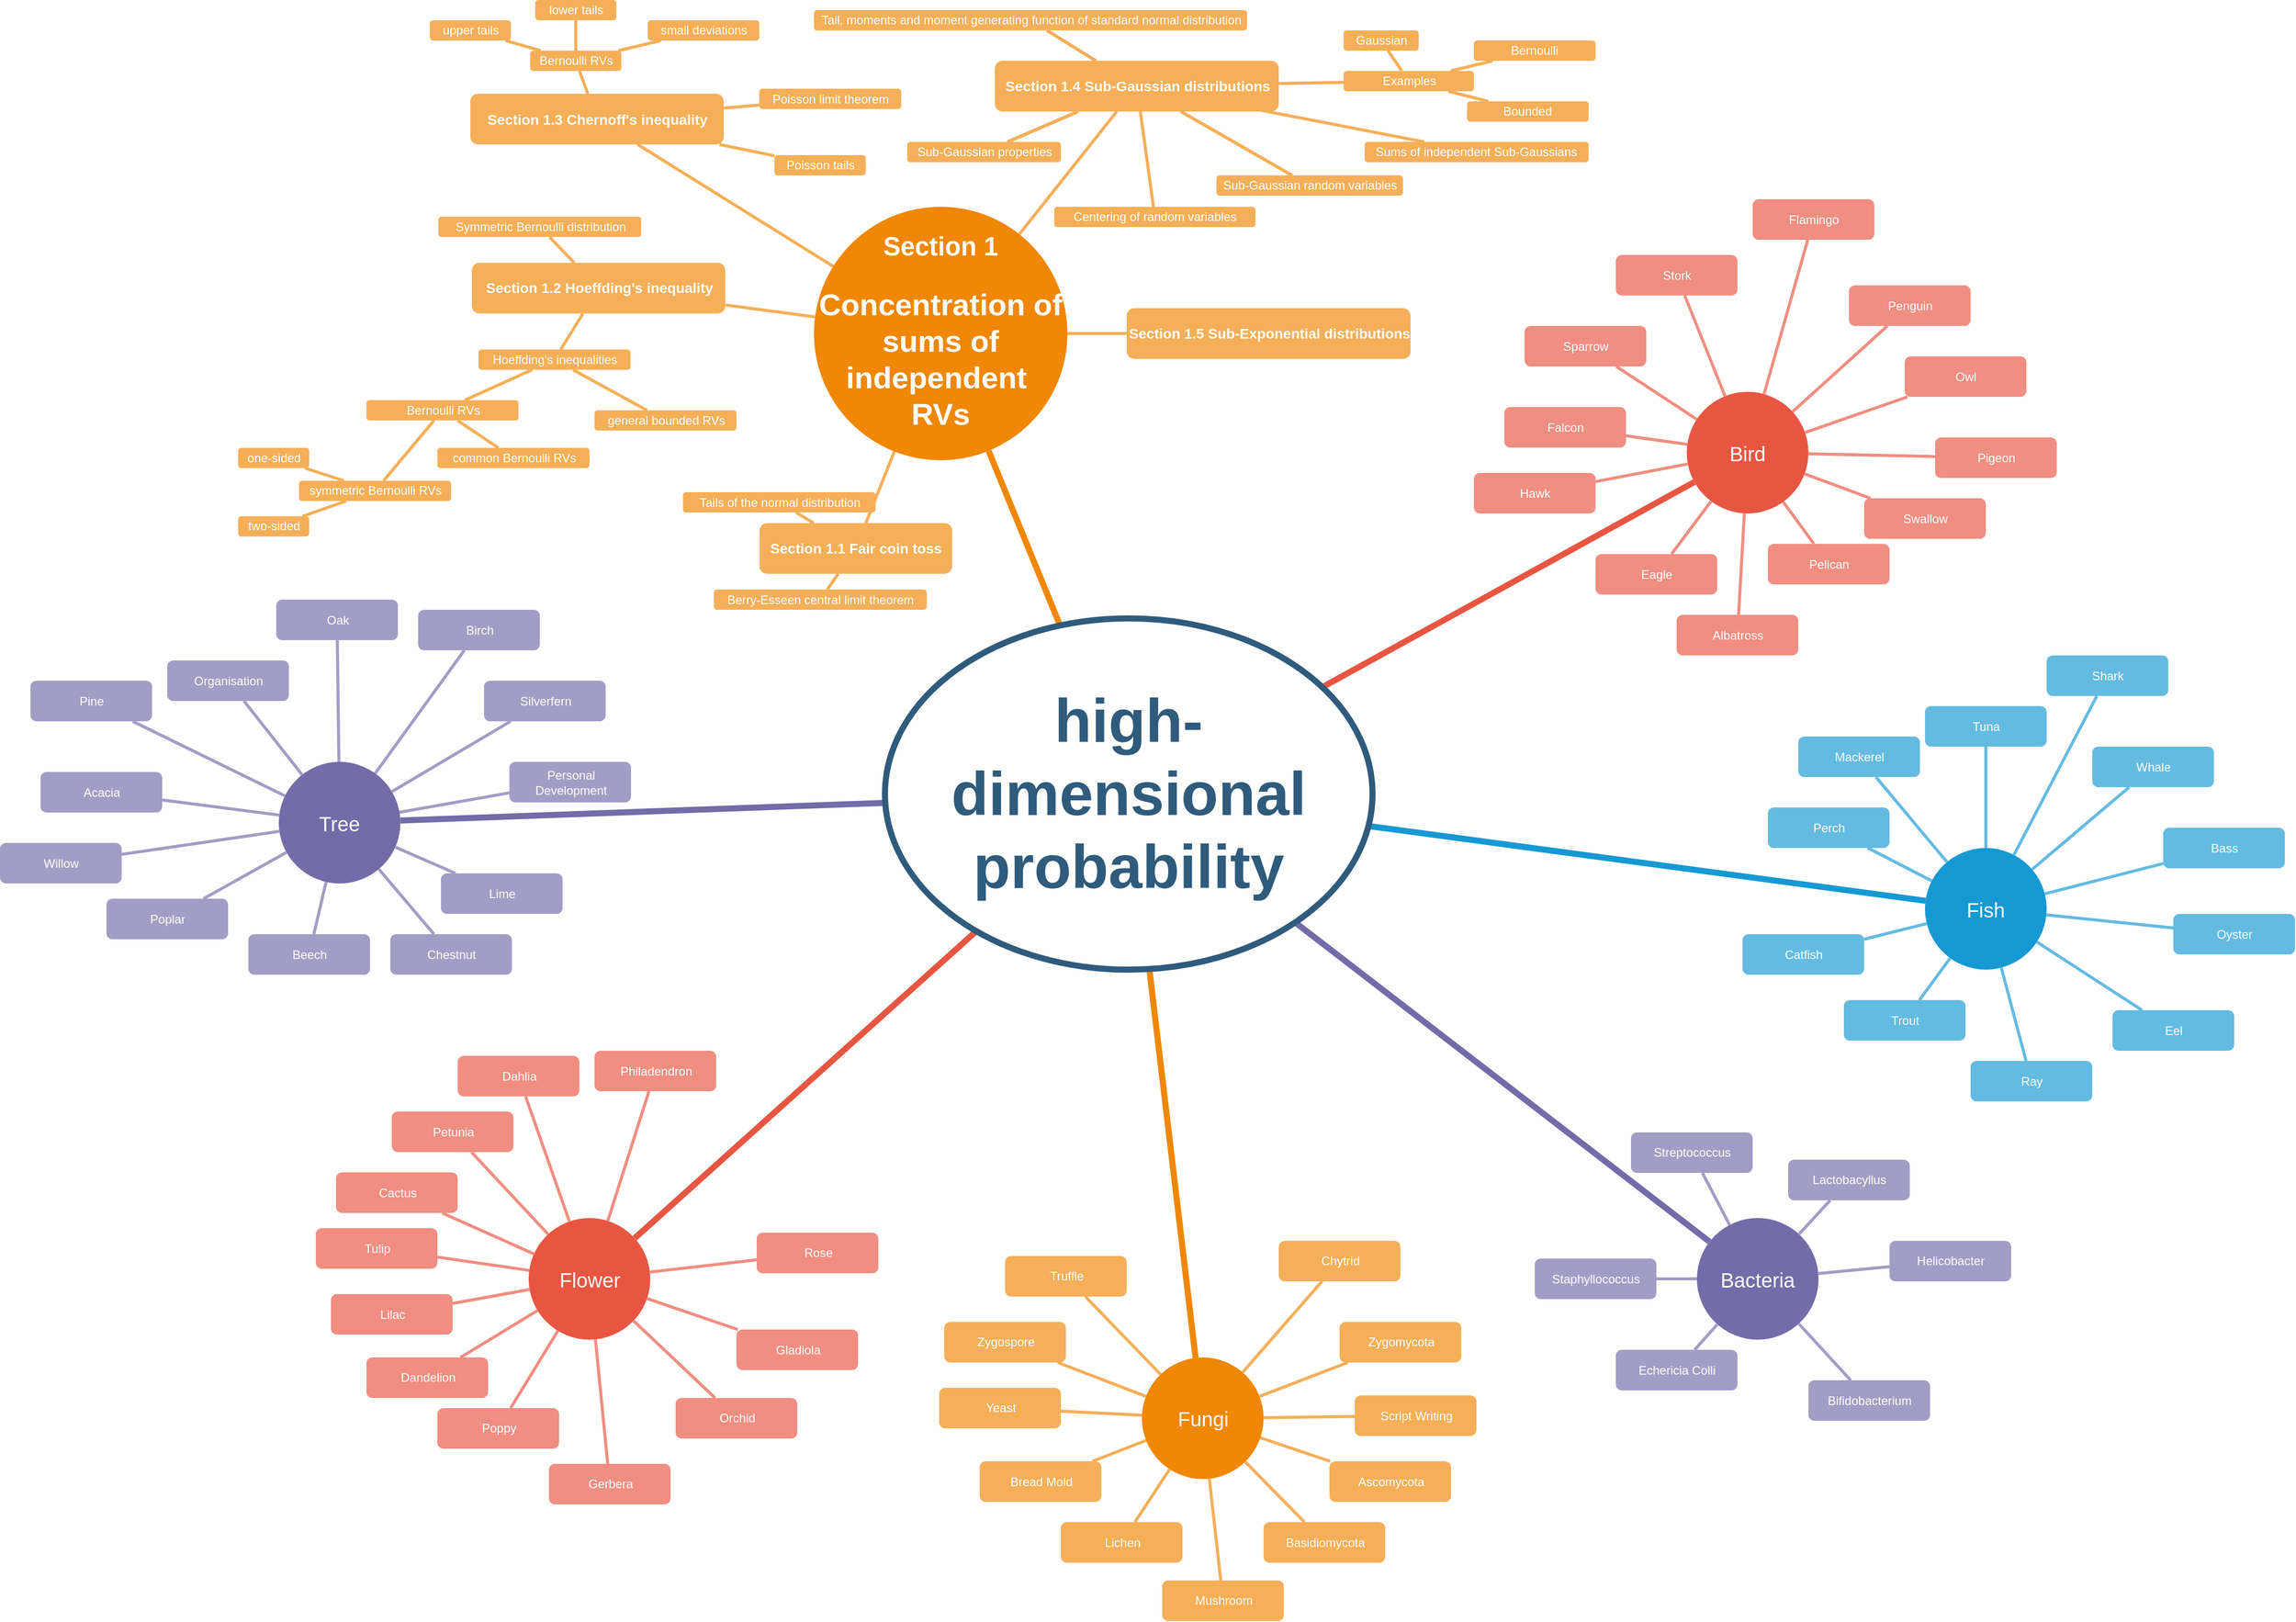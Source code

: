 <mxfile version="13.6.10" type="github">
  <diagram id="6a731a19-8d31-9384-78a2-239565b7b9f0" name="Page-1">
    <mxGraphModel dx="678" dy="908" grid="1" gridSize="10" guides="1" tooltips="1" connect="1" arrows="1" fold="1" page="1" pageScale="1" pageWidth="1169" pageHeight="827" background="#ffffff" math="0" shadow="0">
      <root>
        <mxCell id="0" />
        <mxCell id="1" parent="0" />
        <mxCell id="HAPoIs7WftZeYswxPthf-1556" value="" style="edgeStyle=none;orthogonalLoop=1;jettySize=auto;html=1;endArrow=none;strokeColor=#F5AF58;strokeWidth=3;fontColor=#FFFFFF;exitX=0.5;exitY=0.5;exitDx=0;exitDy=0;exitPerimeter=0;" edge="1" parent="1" source="1396" target="HAPoIs7WftZeYswxPthf-1555">
          <mxGeometry relative="1" as="geometry" />
        </mxCell>
        <mxCell id="1351" value="&lt;div style=&quot;font-size: 17px&quot;&gt;&lt;h2&gt;Section 1&lt;/h2&gt;&lt;/div&gt;&lt;div&gt;&lt;h2&gt;Concentration of sums of independent&amp;nbsp; RVs&lt;/h2&gt;&lt;/div&gt;" style="ellipse;whiteSpace=wrap;html=1;shadow=0;fontFamily=Helvetica;fontSize=20;fontColor=#FFFFFF;align=center;strokeWidth=3;fillColor=#F08705;strokeColor=none;gradientColor=none;" parent="1" vertex="1">
          <mxGeometry x="853" y="234" width="250" height="250" as="geometry" />
        </mxCell>
        <mxCell id="1352" value="Bird" style="ellipse;whiteSpace=wrap;html=1;shadow=0;fontFamily=Helvetica;fontSize=20;fontColor=#FFFFFF;align=center;strokeWidth=3;fillColor=#E85642;strokeColor=none;" parent="1" vertex="1">
          <mxGeometry x="1714" y="416.5" width="120" height="120" as="geometry" />
        </mxCell>
        <mxCell id="1353" value="Fish" style="ellipse;whiteSpace=wrap;html=1;shadow=0;fontFamily=Helvetica;fontSize=20;fontColor=#FFFFFF;align=center;strokeWidth=3;fillColor=#1699D3;strokeColor=none;" parent="1" vertex="1">
          <mxGeometry x="1949" y="866.5" width="120" height="120" as="geometry" />
        </mxCell>
        <mxCell id="1354" value="Bacteria" style="ellipse;whiteSpace=wrap;html=1;shadow=0;fontFamily=Helvetica;fontSize=20;fontColor=#FFFFFF;align=center;strokeWidth=3;fillColor=#736ca8;strokeColor=none;" parent="1" vertex="1">
          <mxGeometry x="1724" y="1231.5" width="120" height="120" as="geometry" />
        </mxCell>
        <mxCell id="1355" value="Fungi" style="ellipse;whiteSpace=wrap;html=1;shadow=0;fontFamily=Helvetica;fontSize=20;fontColor=#FFFFFF;align=center;strokeWidth=3;fillColor=#F08705;strokeColor=none;" parent="1" vertex="1">
          <mxGeometry x="1176.5" y="1369" width="120" height="120" as="geometry" />
        </mxCell>
        <mxCell id="1356" value="Flower" style="ellipse;whiteSpace=wrap;html=1;shadow=0;fontFamily=Helvetica;fontSize=20;fontColor=#FFFFFF;align=center;strokeWidth=3;fillColor=#E85642;strokeColor=none;" parent="1" vertex="1">
          <mxGeometry x="571.5" y="1231.5" width="120" height="120" as="geometry" />
        </mxCell>
        <mxCell id="1357" value="&lt;h3&gt;Section 1.1 Fair coin toss&lt;/h3&gt;" style="rounded=1;fillColor=#f5af58;strokeColor=none;strokeWidth=3;shadow=0;html=1;fontColor=#FFFFFF;" parent="1" vertex="1">
          <mxGeometry x="799.25" y="546" width="190" height="50" as="geometry" />
        </mxCell>
        <mxCell id="1360" style="endArrow=none;strokeWidth=6;strokeColor=#f08705;html=1;" parent="1" source="1515" target="1351" edge="1">
          <mxGeometry relative="1" as="geometry" />
        </mxCell>
        <mxCell id="1361" style="endArrow=none;strokeWidth=6;strokeColor=#E85642;html=1;" parent="1" source="1515" target="1352" edge="1">
          <mxGeometry relative="1" as="geometry" />
        </mxCell>
        <mxCell id="1362" style="endArrow=none;strokeWidth=6;strokeColor=#1699D3;html=1;" parent="1" source="1515" target="1353" edge="1">
          <mxGeometry relative="1" as="geometry" />
        </mxCell>
        <mxCell id="1363" style="endArrow=none;strokeWidth=6;strokeColor=#736CA8;html=1;" parent="1" source="1515" target="1516" edge="1">
          <mxGeometry relative="1" as="geometry" />
        </mxCell>
        <mxCell id="1364" style="endArrow=none;strokeWidth=6;strokeColor=#736ca8;html=1;" parent="1" source="1515" target="1354" edge="1">
          <mxGeometry relative="1" as="geometry" />
        </mxCell>
        <mxCell id="1365" value="" style="edgeStyle=none;endArrow=none;strokeWidth=6;strokeColor=#F08705;html=1;" parent="1" source="1515" target="1355" edge="1">
          <mxGeometry x="194" y="286.5" width="100" height="100" as="geometry">
            <mxPoint x="194" y="386.5" as="sourcePoint" />
            <mxPoint x="294" y="286.5" as="targetPoint" />
          </mxGeometry>
        </mxCell>
        <mxCell id="1366" value="" style="edgeStyle=none;endArrow=none;strokeWidth=6;strokeColor=#E85642;html=1;" parent="1" source="1515" target="1356" edge="1">
          <mxGeometry x="194" y="286.5" width="100" height="100" as="geometry">
            <mxPoint x="194" y="386.5" as="sourcePoint" />
            <mxPoint x="294" y="286.5" as="targetPoint" />
          </mxGeometry>
        </mxCell>
        <mxCell id="1388" value="&lt;p&gt;Tails of the normal distribution&lt;/p&gt;" style="rounded=1;fillColor=#f5af58;strokeColor=none;strokeWidth=3;shadow=0;html=1;fontColor=#FFFFFF;" parent="1" vertex="1">
          <mxGeometry x="723.75" y="515.5" width="190" height="20" as="geometry" />
        </mxCell>
        <mxCell id="1390" value="&lt;h3&gt;Section 1.2 Hoeffding&#39;s inequality&lt;/h3&gt;" style="rounded=1;fillColor=#f5af58;strokeColor=none;strokeWidth=3;shadow=0;html=1;fontColor=#FFFFFF;" parent="1" vertex="1">
          <mxGeometry x="515.5" y="289.25" width="250" height="50" as="geometry" />
        </mxCell>
        <mxCell id="dRpMAYWNb-EyF7LgT5x5-1581" value="" style="edgeStyle=none;orthogonalLoop=1;jettySize=auto;html=1;endArrow=none;strokeColor=#F5AF58;strokeWidth=3;fontColor=#FFFFFF;" parent="1" source="1395" target="dRpMAYWNb-EyF7LgT5x5-1580" edge="1">
          <mxGeometry relative="1" as="geometry" />
        </mxCell>
        <mxCell id="1391" value="Symmetric Bernoulli distribution" style="rounded=1;fillColor=#f5af58;strokeColor=none;strokeWidth=3;shadow=0;html=1;fontColor=#FFFFFF;" parent="1" vertex="1">
          <mxGeometry x="482.5" y="243.75" width="200" height="20" as="geometry" />
        </mxCell>
        <mxCell id="MSrnEf6_SX1GNY-UOXhY-1545" value="" style="edgeStyle=none;orthogonalLoop=1;jettySize=auto;html=1;endArrow=none;strokeColor=#F5AF58;strokeWidth=3;fontColor=#FFFFFF;" parent="1" source="dRpMAYWNb-EyF7LgT5x5-1580" target="MSrnEf6_SX1GNY-UOXhY-1542" edge="1">
          <mxGeometry relative="1" as="geometry" />
        </mxCell>
        <mxCell id="MSrnEf6_SX1GNY-UOXhY-1548" value="" style="edgeStyle=none;orthogonalLoop=1;jettySize=auto;html=1;endArrow=none;strokeColor=#F5AF58;strokeWidth=3;fontColor=#FFFFFF;" parent="1" source="dRpMAYWNb-EyF7LgT5x5-1580" target="MSrnEf6_SX1GNY-UOXhY-1547" edge="1">
          <mxGeometry relative="1" as="geometry" />
        </mxCell>
        <mxCell id="dRpMAYWNb-EyF7LgT5x5-1580" value="Bernoulli RVs" style="rounded=1;fillColor=#f5af58;strokeColor=none;strokeWidth=3;shadow=0;html=1;fontColor=#FFFFFF;" parent="1" vertex="1">
          <mxGeometry x="573" y="80" width="90" height="20" as="geometry" />
        </mxCell>
        <mxCell id="MSrnEf6_SX1GNY-UOXhY-1550" value="" style="edgeStyle=none;orthogonalLoop=1;jettySize=auto;html=1;endArrow=none;strokeColor=#F5AF58;strokeWidth=3;fontColor=#FFFFFF;" parent="1" source="1395" target="MSrnEf6_SX1GNY-UOXhY-1549" edge="1">
          <mxGeometry relative="1" as="geometry" />
        </mxCell>
        <mxCell id="MSrnEf6_SX1GNY-UOXhY-1547" value="small deviations" style="rounded=1;fillColor=#f5af58;strokeColor=none;strokeWidth=3;shadow=0;html=1;fontColor=#FFFFFF;" parent="1" vertex="1">
          <mxGeometry x="689" y="50" width="110" height="20" as="geometry" />
        </mxCell>
        <mxCell id="MSrnEf6_SX1GNY-UOXhY-1553" value="" style="edgeStyle=none;orthogonalLoop=1;jettySize=auto;html=1;endArrow=none;strokeColor=#F5AF58;strokeWidth=3;fontColor=#FFFFFF;" parent="1" source="1395" target="MSrnEf6_SX1GNY-UOXhY-1552" edge="1">
          <mxGeometry relative="1" as="geometry" />
        </mxCell>
        <mxCell id="MSrnEf6_SX1GNY-UOXhY-1549" value="Poisson limit theorem" style="rounded=1;fillColor=#f5af58;strokeColor=none;strokeWidth=3;shadow=0;html=1;fontColor=#FFFFFF;" parent="1" vertex="1">
          <mxGeometry x="799" y="117.5" width="140" height="20" as="geometry" />
        </mxCell>
        <mxCell id="MSrnEf6_SX1GNY-UOXhY-1552" value="Poisson tails" style="rounded=1;fillColor=#f5af58;strokeColor=none;strokeWidth=3;shadow=0;html=1;fontColor=#FFFFFF;" parent="1" vertex="1">
          <mxGeometry x="814" y="183" width="90" height="20" as="geometry" />
        </mxCell>
        <mxCell id="MSrnEf6_SX1GNY-UOXhY-1544" value="lower tails" style="rounded=1;fillColor=#f5af58;strokeColor=none;strokeWidth=3;shadow=0;html=1;fontColor=#FFFFFF;" parent="1" vertex="1">
          <mxGeometry x="578" y="30" width="80" height="20" as="geometry" />
        </mxCell>
        <mxCell id="MSrnEf6_SX1GNY-UOXhY-1542" value="&lt;div&gt;upper tails&lt;/div&gt;" style="rounded=1;fillColor=#f5af58;strokeColor=none;strokeWidth=3;shadow=0;html=1;fontColor=#FFFFFF;" parent="1" vertex="1">
          <mxGeometry x="474" y="50" width="80" height="20" as="geometry" />
        </mxCell>
        <mxCell id="dRpMAYWNb-EyF7LgT5x5-1563" value="" style="edgeStyle=none;orthogonalLoop=1;jettySize=auto;html=1;endArrow=none;strokeColor=#F5AF58;strokeWidth=3;fontColor=#FFFFFF;" parent="1" source="dRpMAYWNb-EyF7LgT5x5-1555" target="dRpMAYWNb-EyF7LgT5x5-1573" edge="1">
          <mxGeometry relative="1" as="geometry" />
        </mxCell>
        <mxCell id="dRpMAYWNb-EyF7LgT5x5-1567" value="" style="edgeStyle=none;orthogonalLoop=1;jettySize=auto;html=1;endArrow=none;strokeColor=#F5AF58;strokeWidth=3;fontColor=#FFFFFF;" parent="1" source="dRpMAYWNb-EyF7LgT5x5-1555" target="dRpMAYWNb-EyF7LgT5x5-1566" edge="1">
          <mxGeometry relative="1" as="geometry" />
        </mxCell>
        <mxCell id="dRpMAYWNb-EyF7LgT5x5-1555" value="&lt;div&gt;Hoeffding&#39;s inequalities&lt;/div&gt;" style="rounded=1;fillColor=#f5af58;strokeColor=none;strokeWidth=3;shadow=0;html=1;fontColor=#FFFFFF;" parent="1" vertex="1">
          <mxGeometry x="522" y="374.75" width="150" height="20" as="geometry" />
        </mxCell>
        <mxCell id="dRpMAYWNb-EyF7LgT5x5-1566" value="&lt;div&gt;general bounded RVs&lt;/div&gt;" style="rounded=1;fillColor=#f5af58;strokeColor=none;strokeWidth=3;shadow=0;html=1;fontColor=#FFFFFF;" parent="1" vertex="1">
          <mxGeometry x="636.5" y="434.75" width="140" height="20" as="geometry" />
        </mxCell>
        <mxCell id="dRpMAYWNb-EyF7LgT5x5-1569" value="" style="edgeStyle=none;orthogonalLoop=1;jettySize=auto;html=1;endArrow=none;strokeColor=#F5AF58;strokeWidth=3;fontColor=#FFFFFF;" parent="1" source="dRpMAYWNb-EyF7LgT5x5-1562" target="dRpMAYWNb-EyF7LgT5x5-1568" edge="1">
          <mxGeometry relative="1" as="geometry" />
        </mxCell>
        <mxCell id="dRpMAYWNb-EyF7LgT5x5-1571" value="" style="edgeStyle=none;orthogonalLoop=1;jettySize=auto;html=1;endArrow=none;strokeColor=#F5AF58;strokeWidth=3;fontColor=#FFFFFF;" parent="1" source="dRpMAYWNb-EyF7LgT5x5-1562" target="dRpMAYWNb-EyF7LgT5x5-1570" edge="1">
          <mxGeometry relative="1" as="geometry" />
        </mxCell>
        <mxCell id="dRpMAYWNb-EyF7LgT5x5-1574" value="" style="edgeStyle=none;orthogonalLoop=1;jettySize=auto;html=1;endArrow=none;strokeColor=#F5AF58;strokeWidth=3;fontColor=#FFFFFF;" parent="1" source="dRpMAYWNb-EyF7LgT5x5-1562" target="dRpMAYWNb-EyF7LgT5x5-1573" edge="1">
          <mxGeometry relative="1" as="geometry">
            <mxPoint x="420" y="460.25" as="targetPoint" />
          </mxGeometry>
        </mxCell>
        <mxCell id="dRpMAYWNb-EyF7LgT5x5-1562" value="&lt;div&gt;symmetric Bernoulli RVs&lt;/div&gt;" style="rounded=1;fillColor=#f5af58;strokeColor=none;strokeWidth=3;shadow=0;html=1;fontColor=#FFFFFF;" parent="1" vertex="1">
          <mxGeometry x="345" y="504.25" width="150" height="20" as="geometry" />
        </mxCell>
        <mxCell id="dRpMAYWNb-EyF7LgT5x5-1577" value="" style="edgeStyle=none;orthogonalLoop=1;jettySize=auto;html=1;endArrow=none;strokeColor=#F5AF58;strokeWidth=3;fontColor=#FFFFFF;" parent="1" source="dRpMAYWNb-EyF7LgT5x5-1573" target="dRpMAYWNb-EyF7LgT5x5-1576" edge="1">
          <mxGeometry relative="1" as="geometry" />
        </mxCell>
        <mxCell id="dRpMAYWNb-EyF7LgT5x5-1573" value="&lt;div&gt;Bernoulli RVs&lt;/div&gt;" style="rounded=1;fillColor=#f5af58;strokeColor=none;strokeWidth=3;shadow=0;html=1;fontColor=#FFFFFF;" parent="1" vertex="1">
          <mxGeometry x="411.5" y="424.75" width="150" height="20" as="geometry" />
        </mxCell>
        <mxCell id="dRpMAYWNb-EyF7LgT5x5-1576" value="common Bernoulli RVs" style="rounded=1;fillColor=#f5af58;strokeColor=none;strokeWidth=3;shadow=0;html=1;fontColor=#FFFFFF;" parent="1" vertex="1">
          <mxGeometry x="481.5" y="471.75" width="150" height="20" as="geometry" />
        </mxCell>
        <mxCell id="dRpMAYWNb-EyF7LgT5x5-1570" value="two-sided" style="rounded=1;fillColor=#f5af58;strokeColor=none;strokeWidth=3;shadow=0;html=1;fontColor=#FFFFFF;" parent="1" vertex="1">
          <mxGeometry x="285" y="539.25" width="70" height="20" as="geometry" />
        </mxCell>
        <mxCell id="dRpMAYWNb-EyF7LgT5x5-1568" value="one-sided" style="rounded=1;fillColor=#f5af58;strokeColor=none;strokeWidth=3;shadow=0;html=1;fontColor=#FFFFFF;" parent="1" vertex="1">
          <mxGeometry x="285" y="471.75" width="70" height="20" as="geometry" />
        </mxCell>
        <mxCell id="dRpMAYWNb-EyF7LgT5x5-1552" value="&lt;p&gt;Berry-Esseen central limit theorem&lt;/p&gt;" style="rounded=1;fillColor=#f5af58;strokeColor=none;strokeWidth=3;shadow=0;html=1;fontColor=#FFFFFF;" parent="1" vertex="1">
          <mxGeometry x="754.25" y="611.5" width="210" height="20" as="geometry" />
        </mxCell>
        <mxCell id="1395" value="&lt;h3&gt;Section 1.3 Chernoff&#39;s inequality&lt;/h3&gt;" style="rounded=1;fillColor=#f5af58;strokeColor=none;strokeWidth=3;shadow=0;html=1;fontColor=#FFFFFF;" parent="1" vertex="1">
          <mxGeometry x="514" y="122.5" width="250" height="50" as="geometry" />
        </mxCell>
        <mxCell id="HAPoIs7WftZeYswxPthf-1542" value="" style="edgeStyle=none;orthogonalLoop=1;jettySize=auto;html=1;endArrow=none;strokeColor=#F5AF58;strokeWidth=3;" edge="1" parent="1" source="1396" target="MSrnEf6_SX1GNY-UOXhY-1554">
          <mxGeometry relative="1" as="geometry" />
        </mxCell>
        <mxCell id="HAPoIs7WftZeYswxPthf-1544" value="" style="edgeStyle=none;orthogonalLoop=1;jettySize=auto;html=1;endArrow=none;strokeColor=#F5AF58;strokeWidth=3;" edge="1" parent="1" source="1396" target="HAPoIs7WftZeYswxPthf-1543">
          <mxGeometry relative="1" as="geometry" />
        </mxCell>
        <mxCell id="HAPoIs7WftZeYswxPthf-1552" value="" style="edgeStyle=none;orthogonalLoop=1;jettySize=auto;html=1;endArrow=none;strokeColor=#F5AF58;strokeWidth=3;fontColor=#FFFFFF;" edge="1" parent="1" source="1396" target="1397">
          <mxGeometry relative="1" as="geometry" />
        </mxCell>
        <mxCell id="HAPoIs7WftZeYswxPthf-1553" value="" style="edgeStyle=none;orthogonalLoop=1;jettySize=auto;html=1;endArrow=none;strokeColor=#F5AF58;strokeWidth=3;fontColor=#FFFFFF;" edge="1" parent="1" source="1396" target="1398">
          <mxGeometry relative="1" as="geometry" />
        </mxCell>
        <mxCell id="HAPoIs7WftZeYswxPthf-1554" value="" style="edgeStyle=none;orthogonalLoop=1;jettySize=auto;html=1;endArrow=none;strokeColor=#F5AF58;strokeWidth=3;fontColor=#FFFFFF;" edge="1" parent="1" source="1396" target="1397">
          <mxGeometry relative="1" as="geometry" />
        </mxCell>
        <mxCell id="HAPoIs7WftZeYswxPthf-1558" value="" style="edgeStyle=none;orthogonalLoop=1;jettySize=auto;html=1;endArrow=none;strokeColor=#F5AF58;strokeWidth=3;fontColor=#FFFFFF;" edge="1" parent="1" source="1396" target="MSrnEf6_SX1GNY-UOXhY-1554">
          <mxGeometry relative="1" as="geometry" />
        </mxCell>
        <mxCell id="HAPoIs7WftZeYswxPthf-1560" value="" style="edgeStyle=none;orthogonalLoop=1;jettySize=auto;html=1;endArrow=none;strokeColor=#F5AF58;strokeWidth=3;fontColor=#FFFFFF;" edge="1" parent="1" source="1396" target="HAPoIs7WftZeYswxPthf-1559">
          <mxGeometry relative="1" as="geometry" />
        </mxCell>
        <mxCell id="HAPoIs7WftZeYswxPthf-1568" value="" style="edgeStyle=none;orthogonalLoop=1;jettySize=auto;html=1;endArrow=none;strokeColor=#F5AF58;strokeWidth=3;fontColor=#FFFFFF;" edge="1" parent="1" source="1396" target="1398">
          <mxGeometry relative="1" as="geometry" />
        </mxCell>
        <mxCell id="HAPoIs7WftZeYswxPthf-1569" value="" style="edgeStyle=none;orthogonalLoop=1;jettySize=auto;html=1;endArrow=none;strokeColor=#F5AF58;strokeWidth=3;fontColor=#FFFFFF;" edge="1" parent="1" source="1396" target="1398">
          <mxGeometry relative="1" as="geometry" />
        </mxCell>
        <mxCell id="HAPoIs7WftZeYswxPthf-1573" value="" style="edgeStyle=none;orthogonalLoop=1;jettySize=auto;html=1;endArrow=none;strokeColor=#F5AF58;strokeWidth=3;fontColor=#FFFFFF;" edge="1" parent="1" source="1351" target="HAPoIs7WftZeYswxPthf-1572">
          <mxGeometry relative="1" as="geometry" />
        </mxCell>
        <mxCell id="1396" value="&lt;h3&gt;Section 1.4 Sub-Gaussian distributions&lt;/h3&gt;" style="rounded=1;fillColor=#f5af58;strokeColor=none;strokeWidth=3;shadow=0;html=1;fontColor=#FFFFFF;" parent="1" vertex="1">
          <mxGeometry x="1031.5" y="90" width="280" height="50" as="geometry" />
        </mxCell>
        <mxCell id="MSrnEf6_SX1GNY-UOXhY-1555" value="" style="edgeStyle=none;orthogonalLoop=1;jettySize=auto;html=1;endArrow=none;strokeColor=#F5AF58;strokeWidth=3;fontColor=#FFFFFF;" parent="1" source="1396" target="MSrnEf6_SX1GNY-UOXhY-1554" edge="1">
          <mxGeometry relative="1" as="geometry" />
        </mxCell>
        <mxCell id="1397" value="Tail, moments and moment generating function of standard normal distribution" style="rounded=1;fillColor=#f5af58;strokeColor=none;strokeWidth=3;shadow=0;html=1;fontColor=#FFFFFF;" parent="1" vertex="1">
          <mxGeometry x="853" y="40" width="427.25" height="20" as="geometry" />
        </mxCell>
        <mxCell id="MSrnEf6_SX1GNY-UOXhY-1554" value="Sub-Gaussian random variables" style="rounded=1;fillColor=#f5af58;strokeColor=none;strokeWidth=3;shadow=0;html=1;fontColor=#FFFFFF;" parent="1" vertex="1">
          <mxGeometry x="1250" y="203" width="184" height="20" as="geometry" />
        </mxCell>
        <mxCell id="1398" value="Sub-Gaussian properties" style="rounded=1;fillColor=#f5af58;strokeColor=none;strokeWidth=3;shadow=0;html=1;fontColor=#FFFFFF;" parent="1" vertex="1">
          <mxGeometry x="945" y="170" width="151.5" height="20" as="geometry" />
        </mxCell>
        <mxCell id="1399" value="" style="edgeStyle=none;endArrow=none;strokeWidth=3;strokeColor=#F5AF58;html=1;" parent="1" source="1351" target="1357" edge="1">
          <mxGeometry x="-213.5" y="95.5" width="100" height="100" as="geometry">
            <mxPoint x="872.58" y="438.504" as="sourcePoint" />
            <mxPoint x="-113.5" y="95.5" as="targetPoint" />
          </mxGeometry>
        </mxCell>
        <mxCell id="1400" value="" style="edgeStyle=none;endArrow=none;strokeWidth=3;strokeColor=#F5AF58;html=1;" parent="1" source="1357" target="1388" edge="1">
          <mxGeometry x="23.75" y="145" width="100" height="100" as="geometry">
            <mxPoint x="1079.144" y="446.831" as="sourcePoint" />
            <mxPoint x="123.75" y="145" as="targetPoint" />
          </mxGeometry>
        </mxCell>
        <mxCell id="1401" value="" style="edgeStyle=none;endArrow=none;strokeWidth=3;strokeColor=#F5AF58;html=1;" parent="1" source="1357" target="dRpMAYWNb-EyF7LgT5x5-1552" edge="1">
          <mxGeometry x="23.75" y="145" width="100" height="100" as="geometry">
            <mxPoint x="1070.384" y="408.925" as="sourcePoint" />
            <mxPoint x="853.833" y="611.5" as="targetPoint" />
          </mxGeometry>
        </mxCell>
        <mxCell id="1402" value="" style="edgeStyle=none;endArrow=none;strokeWidth=3;strokeColor=#F5AF58;html=1;" parent="1" source="1351" target="1390" edge="1">
          <mxGeometry x="-213.5" y="95.5" width="100" height="100" as="geometry">
            <mxPoint x="838.645" y="319.215" as="sourcePoint" />
            <mxPoint x="-113.5" y="95.5" as="targetPoint" />
          </mxGeometry>
        </mxCell>
        <mxCell id="1403" value="" style="edgeStyle=none;endArrow=none;strokeWidth=3;strokeColor=#F5AF58;html=1;" parent="1" source="1390" target="1391" edge="1">
          <mxGeometry x="-153.5" y="148.75" width="100" height="100" as="geometry">
            <mxPoint x="919.915" y="335.161" as="sourcePoint" />
            <mxPoint x="-53.5" y="148.75" as="targetPoint" />
          </mxGeometry>
        </mxCell>
        <mxCell id="1407" value="" style="edgeStyle=none;endArrow=none;strokeWidth=3;strokeColor=#F5AF58;html=1;" parent="1" source="1351" target="1395" edge="1">
          <mxGeometry x="-183.5" y="95.5" width="100" height="100" as="geometry">
            <mxPoint x="-183.5" y="195.5" as="sourcePoint" />
            <mxPoint x="-83.5" y="95.5" as="targetPoint" />
          </mxGeometry>
        </mxCell>
        <mxCell id="1408" value="" style="edgeStyle=none;endArrow=none;strokeWidth=3;strokeColor=#F5AF58;html=1;" parent="1" source="1351" target="1396" edge="1">
          <mxGeometry x="-183.5" y="95.5" width="100" height="100" as="geometry">
            <mxPoint x="-183.5" y="195.5" as="sourcePoint" />
            <mxPoint x="-83.5" y="95.5" as="targetPoint" />
          </mxGeometry>
        </mxCell>
        <mxCell id="1409" value="" style="edgeStyle=none;endArrow=none;strokeWidth=3;strokeColor=#F5AF58;html=1;" parent="1" source="1396" target="1397" edge="1">
          <mxGeometry x="-347.75" y="-153" width="100" height="100" as="geometry">
            <mxPoint x="-347.75" y="-53" as="sourcePoint" />
            <mxPoint x="-247.75" y="-153" as="targetPoint" />
          </mxGeometry>
        </mxCell>
        <mxCell id="1410" value="" style="edgeStyle=none;endArrow=none;strokeWidth=3;strokeColor=#F5AF58;html=1;" parent="1" source="1396" target="1398" edge="1">
          <mxGeometry x="-347.75" y="-153" width="100" height="100" as="geometry">
            <mxPoint x="-347.75" y="-53" as="sourcePoint" />
            <mxPoint x="-247.75" y="-153" as="targetPoint" />
          </mxGeometry>
        </mxCell>
        <mxCell id="1411" value="Eagle" style="rounded=1;fillColor=#f08e81;strokeColor=none;strokeWidth=3;shadow=0;html=1;fontColor=#FFFFFF;" parent="1" vertex="1">
          <mxGeometry x="1624" y="576.5" width="120" height="40" as="geometry" />
        </mxCell>
        <mxCell id="1412" value="Pigeon" style="rounded=1;fillColor=#f08e81;strokeColor=none;strokeWidth=3;shadow=0;html=1;fontColor=#FFFFFF;" parent="1" vertex="1">
          <mxGeometry x="1959" y="461.5" width="120" height="40" as="geometry" />
        </mxCell>
        <mxCell id="1413" value="Hawk" style="rounded=1;fillColor=#f08e81;strokeColor=none;strokeWidth=3;shadow=0;html=1;fontColor=#FFFFFF;" parent="1" vertex="1">
          <mxGeometry x="1504" y="496.5" width="120" height="40" as="geometry" />
        </mxCell>
        <mxCell id="1414" value="Falcon" style="rounded=1;fillColor=#f08e81;strokeColor=none;strokeWidth=3;shadow=0;html=1;fontColor=#FFFFFF;" parent="1" vertex="1">
          <mxGeometry x="1534" y="431.5" width="120" height="40" as="geometry" />
        </mxCell>
        <mxCell id="1415" value="Sparrow" style="rounded=1;fillColor=#f08e81;strokeColor=none;strokeWidth=3;shadow=0;html=1;fontColor=#FFFFFF;" parent="1" vertex="1">
          <mxGeometry x="1554" y="351.5" width="120" height="40" as="geometry" />
        </mxCell>
        <mxCell id="1416" value="Stork" style="rounded=1;fillColor=#f08e81;strokeColor=none;strokeWidth=3;shadow=0;html=1;fontColor=#FFFFFF;" parent="1" vertex="1">
          <mxGeometry x="1644" y="281.5" width="120" height="40" as="geometry" />
        </mxCell>
        <mxCell id="1417" value="Flamingo" style="rounded=1;fillColor=#f08e81;strokeColor=none;strokeWidth=3;shadow=0;html=1;fontColor=#FFFFFF;" parent="1" vertex="1">
          <mxGeometry x="1779" y="226.5" width="120" height="40" as="geometry" />
        </mxCell>
        <mxCell id="1418" value="Penguin" style="rounded=1;fillColor=#f08e81;strokeColor=none;strokeWidth=3;shadow=0;html=1;fontColor=#FFFFFF;" parent="1" vertex="1">
          <mxGeometry x="1874" y="311.5" width="120" height="40" as="geometry" />
        </mxCell>
        <mxCell id="1419" value="Owl" style="rounded=1;fillColor=#f08e81;strokeColor=none;strokeWidth=3;shadow=0;html=1;fontColor=#FFFFFF;" parent="1" vertex="1">
          <mxGeometry x="1929" y="381.5" width="120" height="40" as="geometry" />
        </mxCell>
        <mxCell id="1420" value="Albatross" style="rounded=1;fillColor=#f08e81;strokeColor=none;strokeWidth=3;shadow=0;html=1;fontColor=#FFFFFF;" parent="1" vertex="1">
          <mxGeometry x="1704" y="636.5" width="120" height="40" as="geometry" />
        </mxCell>
        <mxCell id="1421" value="Pelican" style="rounded=1;fillColor=#f08e81;strokeColor=none;strokeWidth=3;shadow=0;html=1;fontColor=#FFFFFF;" parent="1" vertex="1">
          <mxGeometry x="1794" y="566.5" width="120" height="40" as="geometry" />
        </mxCell>
        <mxCell id="1422" value="Swallow" style="rounded=1;fillColor=#f08e81;strokeColor=none;strokeWidth=3;shadow=0;html=1;fontColor=#FFFFFF;" parent="1" vertex="1">
          <mxGeometry x="1889" y="521.5" width="120" height="40" as="geometry" />
        </mxCell>
        <mxCell id="1423" value="" style="edgeStyle=none;endArrow=none;strokeWidth=3;strokeColor=#F08E81;html=1;" parent="1" source="1352" target="1411" edge="1">
          <mxGeometry x="44" y="166.5" width="100" height="100" as="geometry">
            <mxPoint x="44" y="266.5" as="sourcePoint" />
            <mxPoint x="144" y="166.5" as="targetPoint" />
          </mxGeometry>
        </mxCell>
        <mxCell id="1424" value="" style="edgeStyle=none;endArrow=none;strokeWidth=3;strokeColor=#F08E81;html=1;" parent="1" source="1352" target="1413" edge="1">
          <mxGeometry x="44" y="166.5" width="100" height="100" as="geometry">
            <mxPoint x="44" y="266.5" as="sourcePoint" />
            <mxPoint x="144" y="166.5" as="targetPoint" />
          </mxGeometry>
        </mxCell>
        <mxCell id="1425" value="" style="edgeStyle=none;endArrow=none;strokeWidth=3;strokeColor=#F08E81;html=1;" parent="1" source="1352" target="1414" edge="1">
          <mxGeometry x="44" y="166.5" width="100" height="100" as="geometry">
            <mxPoint x="44" y="266.5" as="sourcePoint" />
            <mxPoint x="144" y="166.5" as="targetPoint" />
          </mxGeometry>
        </mxCell>
        <mxCell id="1426" value="" style="edgeStyle=none;endArrow=none;strokeWidth=3;strokeColor=#F08E81;html=1;" parent="1" source="1352" target="1415" edge="1">
          <mxGeometry x="44" y="166.5" width="100" height="100" as="geometry">
            <mxPoint x="44" y="266.5" as="sourcePoint" />
            <mxPoint x="144" y="166.5" as="targetPoint" />
          </mxGeometry>
        </mxCell>
        <mxCell id="1427" value="" style="edgeStyle=none;endArrow=none;strokeWidth=3;strokeColor=#F08E81;html=1;" parent="1" source="1352" target="1416" edge="1">
          <mxGeometry x="44" y="166.5" width="100" height="100" as="geometry">
            <mxPoint x="44" y="266.5" as="sourcePoint" />
            <mxPoint x="144" y="166.5" as="targetPoint" />
          </mxGeometry>
        </mxCell>
        <mxCell id="1428" value="" style="edgeStyle=none;endArrow=none;strokeWidth=3;strokeColor=#F08E81;html=1;" parent="1" source="1352" target="1417" edge="1">
          <mxGeometry x="44" y="166.5" width="100" height="100" as="geometry">
            <mxPoint x="44" y="266.5" as="sourcePoint" />
            <mxPoint x="144" y="166.5" as="targetPoint" />
          </mxGeometry>
        </mxCell>
        <mxCell id="1429" value="" style="edgeStyle=none;endArrow=none;strokeWidth=3;strokeColor=#F08E81;html=1;" parent="1" source="1352" target="1418" edge="1">
          <mxGeometry x="44" y="166.5" width="100" height="100" as="geometry">
            <mxPoint x="44" y="266.5" as="sourcePoint" />
            <mxPoint x="144" y="166.5" as="targetPoint" />
          </mxGeometry>
        </mxCell>
        <mxCell id="1430" value="" style="edgeStyle=none;endArrow=none;strokeWidth=3;strokeColor=#F08E81;html=1;" parent="1" source="1352" target="1419" edge="1">
          <mxGeometry x="44" y="166.5" width="100" height="100" as="geometry">
            <mxPoint x="44" y="266.5" as="sourcePoint" />
            <mxPoint x="144" y="166.5" as="targetPoint" />
          </mxGeometry>
        </mxCell>
        <mxCell id="1431" value="" style="edgeStyle=none;endArrow=none;strokeWidth=3;strokeColor=#F08E81;html=1;" parent="1" source="1352" target="1412" edge="1">
          <mxGeometry x="44" y="166.5" width="100" height="100" as="geometry">
            <mxPoint x="44" y="266.5" as="sourcePoint" />
            <mxPoint x="144" y="166.5" as="targetPoint" />
          </mxGeometry>
        </mxCell>
        <mxCell id="1432" value="" style="edgeStyle=none;endArrow=none;strokeWidth=3;strokeColor=#F08E81;html=1;" parent="1" source="1352" target="1422" edge="1">
          <mxGeometry x="44" y="166.5" width="100" height="100" as="geometry">
            <mxPoint x="44" y="266.5" as="sourcePoint" />
            <mxPoint x="144" y="166.5" as="targetPoint" />
          </mxGeometry>
        </mxCell>
        <mxCell id="1433" value="" style="edgeStyle=none;endArrow=none;strokeWidth=3;strokeColor=#F08E81;html=1;" parent="1" source="1352" target="1421" edge="1">
          <mxGeometry x="44" y="166.5" width="100" height="100" as="geometry">
            <mxPoint x="44" y="266.5" as="sourcePoint" />
            <mxPoint x="144" y="166.5" as="targetPoint" />
          </mxGeometry>
        </mxCell>
        <mxCell id="1434" value="" style="edgeStyle=none;endArrow=none;strokeWidth=3;strokeColor=#F08E81;html=1;" parent="1" source="1352" target="1420" edge="1">
          <mxGeometry x="44" y="166.5" width="100" height="100" as="geometry">
            <mxPoint x="44" y="266.5" as="sourcePoint" />
            <mxPoint x="144" y="166.5" as="targetPoint" />
          </mxGeometry>
        </mxCell>
        <mxCell id="1435" value="Perch" style="rounded=1;fillColor=#64BBE2;strokeColor=none;strokeWidth=3;shadow=0;html=1;fontColor=#FFFFFF;" parent="1" vertex="1">
          <mxGeometry x="1794" y="826.5" width="120" height="40" as="geometry" />
        </mxCell>
        <mxCell id="1436" value="Mackerel" style="rounded=1;fillColor=#64BBE2;strokeColor=none;strokeWidth=3;shadow=0;html=1;fontColor=#FFFFFF;" parent="1" vertex="1">
          <mxGeometry x="1824" y="756.5" width="120" height="40" as="geometry" />
        </mxCell>
        <mxCell id="1437" value="Tuna" style="rounded=1;fillColor=#64BBE2;strokeColor=none;strokeWidth=3;shadow=0;html=1;fontColor=#FFFFFF;" parent="1" vertex="1">
          <mxGeometry x="1949" y="726.5" width="120" height="40" as="geometry" />
        </mxCell>
        <mxCell id="1438" value="Shark" style="rounded=1;fillColor=#64BBE2;strokeColor=none;strokeWidth=3;shadow=0;html=1;fontColor=#FFFFFF;" parent="1" vertex="1">
          <mxGeometry x="2069" y="676.5" width="120" height="40" as="geometry" />
        </mxCell>
        <mxCell id="1439" value="Whale" style="rounded=1;fillColor=#64BBE2;strokeColor=none;strokeWidth=3;shadow=0;html=1;fontColor=#FFFFFF;" parent="1" vertex="1">
          <mxGeometry x="2114" y="766.5" width="120" height="40" as="geometry" />
        </mxCell>
        <mxCell id="1440" value="Bass" style="rounded=1;fillColor=#64BBE2;strokeColor=none;strokeWidth=3;shadow=0;html=1;fontColor=#FFFFFF;" parent="1" vertex="1">
          <mxGeometry x="2184" y="846.5" width="120" height="40" as="geometry" />
        </mxCell>
        <mxCell id="1441" value="Eel" style="rounded=1;fillColor=#64BBE2;strokeColor=none;strokeWidth=3;shadow=0;html=1;fontColor=#FFFFFF;" parent="1" vertex="1">
          <mxGeometry x="2134" y="1026.5" width="120" height="40" as="geometry" />
        </mxCell>
        <mxCell id="1442" value="Oyster" style="rounded=1;fillColor=#64BBE2;strokeColor=none;strokeWidth=3;shadow=0;html=1;fontColor=#FFFFFF;" parent="1" vertex="1">
          <mxGeometry x="2194" y="931.5" width="120" height="40" as="geometry" />
        </mxCell>
        <mxCell id="1443" value="Ray" style="rounded=1;fillColor=#64BBE2;strokeColor=none;strokeWidth=3;shadow=0;html=1;fontColor=#FFFFFF;" parent="1" vertex="1">
          <mxGeometry x="1994" y="1076.5" width="120" height="40" as="geometry" />
        </mxCell>
        <mxCell id="1444" value="Trout" style="rounded=1;fillColor=#64BBE2;strokeColor=none;strokeWidth=3;shadow=0;html=1;fontColor=#FFFFFF;" parent="1" vertex="1">
          <mxGeometry x="1869" y="1016.5" width="120" height="40" as="geometry" />
        </mxCell>
        <mxCell id="1445" value="Catfish" style="rounded=1;fillColor=#64BBE2;strokeColor=none;strokeWidth=3;shadow=0;html=1;fontColor=#FFFFFF;" parent="1" vertex="1">
          <mxGeometry x="1769" y="951.5" width="120" height="40" as="geometry" />
        </mxCell>
        <mxCell id="1446" value="" style="edgeStyle=none;endArrow=none;strokeWidth=3;strokeColor=#64BBE2;html=1;" parent="1" source="1353" target="1435" edge="1">
          <mxGeometry x="-11" y="256.5" width="100" height="100" as="geometry">
            <mxPoint x="-11" y="356.5" as="sourcePoint" />
            <mxPoint x="89" y="256.5" as="targetPoint" />
          </mxGeometry>
        </mxCell>
        <mxCell id="1447" value="" style="edgeStyle=none;endArrow=none;strokeWidth=3;strokeColor=#64BBE2;html=1;" parent="1" source="1353" target="1436" edge="1">
          <mxGeometry x="-11" y="256.5" width="100" height="100" as="geometry">
            <mxPoint x="-11" y="356.5" as="sourcePoint" />
            <mxPoint x="89" y="256.5" as="targetPoint" />
          </mxGeometry>
        </mxCell>
        <mxCell id="1448" value="" style="edgeStyle=none;endArrow=none;strokeWidth=3;strokeColor=#64BBE2;html=1;" parent="1" source="1353" target="1437" edge="1">
          <mxGeometry x="-11" y="256.5" width="100" height="100" as="geometry">
            <mxPoint x="-11" y="356.5" as="sourcePoint" />
            <mxPoint x="89" y="256.5" as="targetPoint" />
          </mxGeometry>
        </mxCell>
        <mxCell id="1449" value="" style="edgeStyle=none;endArrow=none;strokeWidth=3;strokeColor=#64BBE2;html=1;" parent="1" source="1353" target="1438" edge="1">
          <mxGeometry x="-11" y="256.5" width="100" height="100" as="geometry">
            <mxPoint x="-11" y="356.5" as="sourcePoint" />
            <mxPoint x="89" y="256.5" as="targetPoint" />
          </mxGeometry>
        </mxCell>
        <mxCell id="1450" value="" style="edgeStyle=none;endArrow=none;strokeWidth=3;strokeColor=#64BBE2;html=1;" parent="1" source="1353" target="1439" edge="1">
          <mxGeometry x="-11" y="256.5" width="100" height="100" as="geometry">
            <mxPoint x="-11" y="356.5" as="sourcePoint" />
            <mxPoint x="89" y="256.5" as="targetPoint" />
          </mxGeometry>
        </mxCell>
        <mxCell id="1451" value="" style="edgeStyle=none;endArrow=none;strokeWidth=3;strokeColor=#64BBE2;html=1;" parent="1" source="1353" target="1440" edge="1">
          <mxGeometry x="-11" y="256.5" width="100" height="100" as="geometry">
            <mxPoint x="-11" y="356.5" as="sourcePoint" />
            <mxPoint x="89" y="256.5" as="targetPoint" />
          </mxGeometry>
        </mxCell>
        <mxCell id="1452" value="" style="edgeStyle=none;endArrow=none;strokeWidth=3;strokeColor=#64BBE2;html=1;" parent="1" source="1353" target="1442" edge="1">
          <mxGeometry x="-11" y="256.5" width="100" height="100" as="geometry">
            <mxPoint x="-11" y="356.5" as="sourcePoint" />
            <mxPoint x="89" y="256.5" as="targetPoint" />
          </mxGeometry>
        </mxCell>
        <mxCell id="1453" value="" style="edgeStyle=none;endArrow=none;strokeWidth=3;strokeColor=#64BBE2;html=1;" parent="1" source="1353" target="1441" edge="1">
          <mxGeometry x="-11" y="256.5" width="100" height="100" as="geometry">
            <mxPoint x="-11" y="356.5" as="sourcePoint" />
            <mxPoint x="89" y="256.5" as="targetPoint" />
          </mxGeometry>
        </mxCell>
        <mxCell id="1454" value="" style="edgeStyle=none;endArrow=none;strokeWidth=3;strokeColor=#64BBE2;html=1;" parent="1" source="1353" target="1443" edge="1">
          <mxGeometry x="-11" y="256.5" width="100" height="100" as="geometry">
            <mxPoint x="-11" y="356.5" as="sourcePoint" />
            <mxPoint x="89" y="256.5" as="targetPoint" />
          </mxGeometry>
        </mxCell>
        <mxCell id="1455" value="" style="edgeStyle=none;endArrow=none;strokeWidth=3;strokeColor=#64BBE2;html=1;" parent="1" source="1353" target="1444" edge="1">
          <mxGeometry x="-11" y="256.5" width="100" height="100" as="geometry">
            <mxPoint x="-11" y="356.5" as="sourcePoint" />
            <mxPoint x="89" y="256.5" as="targetPoint" />
          </mxGeometry>
        </mxCell>
        <mxCell id="1456" value="" style="edgeStyle=none;endArrow=none;strokeWidth=3;strokeColor=#64BBE2;html=1;" parent="1" source="1353" target="1445" edge="1">
          <mxGeometry x="-11" y="256.5" width="100" height="100" as="geometry">
            <mxPoint x="-11" y="356.5" as="sourcePoint" />
            <mxPoint x="89" y="256.5" as="targetPoint" />
          </mxGeometry>
        </mxCell>
        <mxCell id="1457" value="Streptococcus" style="rounded=1;fillColor=#a29dc5;strokeColor=none;strokeWidth=3;shadow=0;html=1;fontColor=#FFFFFF;" parent="1" vertex="1">
          <mxGeometry x="1659" y="1147" width="120" height="40" as="geometry" />
        </mxCell>
        <mxCell id="1458" value="Echericia Colli" style="rounded=1;fillColor=#a29dc5;strokeColor=none;strokeWidth=3;shadow=0;html=1;fontColor=#FFFFFF;" parent="1" vertex="1">
          <mxGeometry x="1644" y="1361.5" width="120" height="40" as="geometry" />
        </mxCell>
        <mxCell id="1459" value="Lactobacyllus" style="rounded=1;fillColor=#a29dc5;strokeColor=none;strokeWidth=3;shadow=0;html=1;fontColor=#FFFFFF;" parent="1" vertex="1">
          <mxGeometry x="1814" y="1174" width="120" height="40" as="geometry" />
        </mxCell>
        <mxCell id="1460" value="Helicobacter" style="rounded=1;fillColor=#a29dc5;strokeColor=none;strokeWidth=3;shadow=0;html=1;fontColor=#FFFFFF;" parent="1" vertex="1">
          <mxGeometry x="1914" y="1254" width="120" height="40" as="geometry" />
        </mxCell>
        <mxCell id="1461" value="Bifidobacterium" style="rounded=1;fillColor=#a29dc5;strokeColor=none;strokeWidth=3;shadow=0;html=1;fontColor=#FFFFFF;" parent="1" vertex="1">
          <mxGeometry x="1834" y="1391.5" width="120" height="40" as="geometry" />
        </mxCell>
        <mxCell id="1462" value="Staphyllococcus" style="rounded=1;fillColor=#a29dc5;strokeColor=none;strokeWidth=3;shadow=0;html=1;fontColor=#FFFFFF;" parent="1" vertex="1">
          <mxGeometry x="1564" y="1271.5" width="120" height="40" as="geometry" />
        </mxCell>
        <mxCell id="1463" value="" style="edgeStyle=none;endArrow=none;strokeWidth=3;strokeColor=#A29DC5;html=1;" parent="1" source="1354" target="1460" edge="1">
          <mxGeometry x="264" y="-43.5" width="100" height="100" as="geometry">
            <mxPoint x="264" y="56.5" as="sourcePoint" />
            <mxPoint x="364" y="-43.5" as="targetPoint" />
          </mxGeometry>
        </mxCell>
        <mxCell id="1464" value="" style="edgeStyle=none;endArrow=none;strokeWidth=3;strokeColor=#A29DC5;html=1;" parent="1" source="1354" target="1461" edge="1">
          <mxGeometry x="264" y="-43.5" width="100" height="100" as="geometry">
            <mxPoint x="264" y="56.5" as="sourcePoint" />
            <mxPoint x="364" y="-43.5" as="targetPoint" />
          </mxGeometry>
        </mxCell>
        <mxCell id="1465" value="" style="edgeStyle=none;endArrow=none;strokeWidth=3;strokeColor=#A29DC5;html=1;" parent="1" source="1354" target="1458" edge="1">
          <mxGeometry x="264" y="-43.5" width="100" height="100" as="geometry">
            <mxPoint x="264" y="56.5" as="sourcePoint" />
            <mxPoint x="364" y="-43.5" as="targetPoint" />
          </mxGeometry>
        </mxCell>
        <mxCell id="1466" value="" style="edgeStyle=none;endArrow=none;strokeWidth=3;strokeColor=#A29DC5;html=1;" parent="1" source="1354" target="1462" edge="1">
          <mxGeometry x="264" y="-43.5" width="100" height="100" as="geometry">
            <mxPoint x="264" y="56.5" as="sourcePoint" />
            <mxPoint x="364" y="-43.5" as="targetPoint" />
          </mxGeometry>
        </mxCell>
        <mxCell id="1467" value="" style="edgeStyle=none;endArrow=none;strokeWidth=3;strokeColor=#A29DC5;html=1;" parent="1" source="1354" target="1457" edge="1">
          <mxGeometry x="264" y="-43.5" width="100" height="100" as="geometry">
            <mxPoint x="264" y="56.5" as="sourcePoint" />
            <mxPoint x="364" y="-43.5" as="targetPoint" />
          </mxGeometry>
        </mxCell>
        <mxCell id="1468" value="Zygomycota" style="rounded=1;fillColor=#f5af58;strokeColor=none;strokeWidth=3;shadow=0;html=1;fontColor=#FFFFFF;" parent="1" vertex="1">
          <mxGeometry x="1371.5" y="1334" width="120" height="40" as="geometry" />
        </mxCell>
        <mxCell id="1469" value="Script Writing" style="rounded=1;fillColor=#f5af58;strokeColor=none;strokeWidth=3;shadow=0;html=1;fontColor=#FFFFFF;" parent="1" vertex="1">
          <mxGeometry x="1386.5" y="1406.5" width="120" height="40" as="geometry" />
        </mxCell>
        <mxCell id="1470" value="Ascomycota" style="rounded=1;fillColor=#f5af58;strokeColor=none;strokeWidth=3;shadow=0;html=1;fontColor=#FFFFFF;" parent="1" vertex="1">
          <mxGeometry x="1361.5" y="1471.5" width="120" height="40" as="geometry" />
        </mxCell>
        <mxCell id="1471" value="Basidiomycota" style="rounded=1;fillColor=#f5af58;strokeColor=none;strokeWidth=3;shadow=0;html=1;fontColor=#FFFFFF;" parent="1" vertex="1">
          <mxGeometry x="1296.5" y="1531.5" width="120" height="40" as="geometry" />
        </mxCell>
        <mxCell id="1472" value="Mushroom" style="rounded=1;fillColor=#f5af58;strokeColor=none;strokeWidth=3;shadow=0;html=1;fontColor=#FFFFFF;" parent="1" vertex="1">
          <mxGeometry x="1196.5" y="1589" width="120" height="40" as="geometry" />
        </mxCell>
        <mxCell id="1473" value="Lichen" style="rounded=1;fillColor=#f5af58;strokeColor=none;strokeWidth=3;shadow=0;html=1;fontColor=#FFFFFF;" parent="1" vertex="1">
          <mxGeometry x="1096.5" y="1531.5" width="120" height="40" as="geometry" />
        </mxCell>
        <mxCell id="1474" value="Bread Mold" style="rounded=1;fillColor=#f5af58;strokeColor=none;strokeWidth=3;shadow=0;html=1;fontColor=#FFFFFF;" parent="1" vertex="1">
          <mxGeometry x="1016.5" y="1471.5" width="120" height="40" as="geometry" />
        </mxCell>
        <mxCell id="1475" value="Yeast" style="rounded=1;fillColor=#f5af58;strokeColor=none;strokeWidth=3;shadow=0;html=1;fontColor=#FFFFFF;" parent="1" vertex="1">
          <mxGeometry x="976.5" y="1399" width="120" height="40" as="geometry" />
        </mxCell>
        <mxCell id="1476" value="Zygospore" style="rounded=1;fillColor=#f5af58;strokeColor=none;strokeWidth=3;shadow=0;html=1;fontColor=#FFFFFF;" parent="1" vertex="1">
          <mxGeometry x="981.5" y="1334" width="120" height="40" as="geometry" />
        </mxCell>
        <mxCell id="1477" value="Truffle" style="rounded=1;fillColor=#f5af58;strokeColor=none;strokeWidth=3;shadow=0;html=1;fontColor=#FFFFFF;" parent="1" vertex="1">
          <mxGeometry x="1041.5" y="1269" width="120" height="40" as="geometry" />
        </mxCell>
        <mxCell id="1478" value="Chytrid" style="rounded=1;fillColor=#f5af58;strokeColor=none;strokeWidth=3;shadow=0;html=1;fontColor=#FFFFFF;" parent="1" vertex="1">
          <mxGeometry x="1311.5" y="1254" width="120" height="40" as="geometry" />
        </mxCell>
        <mxCell id="1479" value="" style="edgeStyle=none;endArrow=none;strokeWidth=3;strokeColor=#F5AF58;html=1;" parent="1" source="1355" target="1478" edge="1">
          <mxGeometry x="256.5" y="99" width="100" height="100" as="geometry">
            <mxPoint x="256.5" y="199" as="sourcePoint" />
            <mxPoint x="356.5" y="99" as="targetPoint" />
          </mxGeometry>
        </mxCell>
        <mxCell id="1480" value="" style="edgeStyle=none;endArrow=none;strokeWidth=3;strokeColor=#F5AF58;html=1;" parent="1" source="1355" target="1468" edge="1">
          <mxGeometry x="256.5" y="99" width="100" height="100" as="geometry">
            <mxPoint x="256.5" y="199" as="sourcePoint" />
            <mxPoint x="356.5" y="99" as="targetPoint" />
          </mxGeometry>
        </mxCell>
        <mxCell id="1481" value="" style="edgeStyle=none;endArrow=none;strokeWidth=3;strokeColor=#F5AF58;html=1;" parent="1" source="1355" target="1469" edge="1">
          <mxGeometry x="256.5" y="99" width="100" height="100" as="geometry">
            <mxPoint x="256.5" y="199" as="sourcePoint" />
            <mxPoint x="356.5" y="99" as="targetPoint" />
          </mxGeometry>
        </mxCell>
        <mxCell id="1482" value="" style="edgeStyle=none;endArrow=none;strokeWidth=3;strokeColor=#F5AF58;html=1;" parent="1" source="1355" target="1470" edge="1">
          <mxGeometry x="256.5" y="99" width="100" height="100" as="geometry">
            <mxPoint x="256.5" y="199" as="sourcePoint" />
            <mxPoint x="356.5" y="99" as="targetPoint" />
          </mxGeometry>
        </mxCell>
        <mxCell id="1483" value="" style="edgeStyle=none;endArrow=none;strokeWidth=3;strokeColor=#F5AF58;html=1;" parent="1" source="1355" target="1471" edge="1">
          <mxGeometry x="256.5" y="99" width="100" height="100" as="geometry">
            <mxPoint x="256.5" y="199" as="sourcePoint" />
            <mxPoint x="356.5" y="99" as="targetPoint" />
          </mxGeometry>
        </mxCell>
        <mxCell id="1484" value="" style="edgeStyle=none;endArrow=none;strokeWidth=3;strokeColor=#F5AF58;html=1;" parent="1" source="1355" target="1472" edge="1">
          <mxGeometry x="256.5" y="99" width="100" height="100" as="geometry">
            <mxPoint x="256.5" y="199" as="sourcePoint" />
            <mxPoint x="356.5" y="99" as="targetPoint" />
          </mxGeometry>
        </mxCell>
        <mxCell id="1485" value="" style="edgeStyle=none;endArrow=none;strokeWidth=3;strokeColor=#F5AF58;html=1;" parent="1" source="1355" target="1473" edge="1">
          <mxGeometry x="256.5" y="99" width="100" height="100" as="geometry">
            <mxPoint x="256.5" y="199" as="sourcePoint" />
            <mxPoint x="356.5" y="99" as="targetPoint" />
          </mxGeometry>
        </mxCell>
        <mxCell id="1486" value="" style="edgeStyle=none;endArrow=none;strokeWidth=3;strokeColor=#F5AF58;html=1;" parent="1" source="1355" target="1474" edge="1">
          <mxGeometry x="256.5" y="99" width="100" height="100" as="geometry">
            <mxPoint x="256.5" y="199" as="sourcePoint" />
            <mxPoint x="356.5" y="99" as="targetPoint" />
          </mxGeometry>
        </mxCell>
        <mxCell id="1487" value="" style="edgeStyle=none;endArrow=none;strokeWidth=3;strokeColor=#F5AF58;html=1;" parent="1" source="1355" target="1475" edge="1">
          <mxGeometry x="256.5" y="99" width="100" height="100" as="geometry">
            <mxPoint x="256.5" y="199" as="sourcePoint" />
            <mxPoint x="356.5" y="99" as="targetPoint" />
          </mxGeometry>
        </mxCell>
        <mxCell id="1488" value="" style="edgeStyle=none;endArrow=none;strokeWidth=3;strokeColor=#F5AF58;html=1;" parent="1" source="1355" target="1476" edge="1">
          <mxGeometry x="256.5" y="99" width="100" height="100" as="geometry">
            <mxPoint x="256.5" y="199" as="sourcePoint" />
            <mxPoint x="356.5" y="99" as="targetPoint" />
          </mxGeometry>
        </mxCell>
        <mxCell id="1489" value="" style="edgeStyle=none;endArrow=none;strokeWidth=3;strokeColor=#F5AF58;html=1;" parent="1" source="1355" target="1477" edge="1">
          <mxGeometry x="256.5" y="99" width="100" height="100" as="geometry">
            <mxPoint x="256.5" y="199" as="sourcePoint" />
            <mxPoint x="356.5" y="99" as="targetPoint" />
          </mxGeometry>
        </mxCell>
        <mxCell id="1490" value="Philadendron" style="rounded=1;fillColor=#f08e81;strokeColor=none;strokeWidth=3;shadow=0;html=1;fontColor=#FFFFFF;" parent="1" vertex="1">
          <mxGeometry x="636.5" y="1066.5" width="120" height="40" as="geometry" />
        </mxCell>
        <mxCell id="1491" value="Dahlia" style="rounded=1;fillColor=#f08e81;strokeColor=none;strokeWidth=3;shadow=0;html=1;fontColor=#FFFFFF;" parent="1" vertex="1">
          <mxGeometry x="501.5" y="1071.5" width="120" height="40" as="geometry" />
        </mxCell>
        <mxCell id="1492" value="Petunia" style="rounded=1;fillColor=#f08e81;strokeColor=none;strokeWidth=3;shadow=0;html=1;fontColor=#FFFFFF;" parent="1" vertex="1">
          <mxGeometry x="436.5" y="1126.5" width="120" height="40" as="geometry" />
        </mxCell>
        <mxCell id="1493" value="Cactus" style="rounded=1;fillColor=#f08e81;strokeColor=none;strokeWidth=3;shadow=0;html=1;fontColor=#FFFFFF;" parent="1" vertex="1">
          <mxGeometry x="381.5" y="1186.5" width="120" height="40" as="geometry" />
        </mxCell>
        <mxCell id="1494" value="Tulip" style="rounded=1;fillColor=#f08e81;strokeColor=none;strokeWidth=3;shadow=0;html=1;fontColor=#FFFFFF;" parent="1" vertex="1">
          <mxGeometry x="361.5" y="1241.5" width="120" height="40" as="geometry" />
        </mxCell>
        <mxCell id="1495" value="Lilac" style="rounded=1;fillColor=#f08e81;strokeColor=none;strokeWidth=3;shadow=0;html=1;fontColor=#FFFFFF;" parent="1" vertex="1">
          <mxGeometry x="376.5" y="1306.5" width="120" height="40" as="geometry" />
        </mxCell>
        <mxCell id="1496" value="Dandelion" style="rounded=1;fillColor=#f08e81;strokeColor=none;strokeWidth=3;shadow=0;html=1;fontColor=#FFFFFF;" parent="1" vertex="1">
          <mxGeometry x="411.5" y="1369" width="120" height="40" as="geometry" />
        </mxCell>
        <mxCell id="1497" value="Poppy" style="rounded=1;fillColor=#f08e81;strokeColor=none;strokeWidth=3;shadow=0;html=1;fontColor=#FFFFFF;" parent="1" vertex="1">
          <mxGeometry x="481.5" y="1419" width="120" height="40" as="geometry" />
        </mxCell>
        <mxCell id="1498" value="Gerbera" style="rounded=1;fillColor=#f08e81;strokeColor=none;strokeWidth=3;shadow=0;html=1;fontColor=#FFFFFF;" parent="1" vertex="1">
          <mxGeometry x="591.5" y="1474" width="120" height="40" as="geometry" />
        </mxCell>
        <mxCell id="1499" value="Orchid" style="rounded=1;fillColor=#f08e81;strokeColor=none;strokeWidth=3;shadow=0;html=1;fontColor=#FFFFFF;" parent="1" vertex="1">
          <mxGeometry x="716.5" y="1409" width="120" height="40" as="geometry" />
        </mxCell>
        <mxCell id="1500" value="Gladiola" style="rounded=1;fillColor=#f08e81;strokeColor=none;strokeWidth=3;shadow=0;html=1;fontColor=#FFFFFF;" parent="1" vertex="1">
          <mxGeometry x="776.5" y="1341.5" width="120" height="40" as="geometry" />
        </mxCell>
        <mxCell id="1501" value="Rose" style="rounded=1;fillColor=#f08e81;strokeColor=none;strokeWidth=3;shadow=0;html=1;fontColor=#FFFFFF;" parent="1" vertex="1">
          <mxGeometry x="796.5" y="1246" width="120" height="40" as="geometry" />
        </mxCell>
        <mxCell id="1502" value="" style="edgeStyle=none;endArrow=none;strokeWidth=3;strokeColor=#F08E81;html=1;" parent="1" source="1356" target="1501" edge="1">
          <mxGeometry x="201.5" y="111.5" width="100" height="100" as="geometry">
            <mxPoint x="201.5" y="211.5" as="sourcePoint" />
            <mxPoint x="301.5" y="111.5" as="targetPoint" />
          </mxGeometry>
        </mxCell>
        <mxCell id="1503" value="" style="edgeStyle=none;endArrow=none;strokeWidth=3;strokeColor=#F08E81;html=1;" parent="1" source="1356" target="1490" edge="1">
          <mxGeometry x="201.5" y="111.5" width="100" height="100" as="geometry">
            <mxPoint x="201.5" y="211.5" as="sourcePoint" />
            <mxPoint x="301.5" y="111.5" as="targetPoint" />
          </mxGeometry>
        </mxCell>
        <mxCell id="1504" value="" style="edgeStyle=none;endArrow=none;strokeWidth=3;strokeColor=#F08E81;html=1;" parent="1" source="1356" target="1491" edge="1">
          <mxGeometry x="201.5" y="111.5" width="100" height="100" as="geometry">
            <mxPoint x="201.5" y="211.5" as="sourcePoint" />
            <mxPoint x="301.5" y="111.5" as="targetPoint" />
          </mxGeometry>
        </mxCell>
        <mxCell id="1505" value="" style="edgeStyle=none;endArrow=none;strokeWidth=3;strokeColor=#F08E81;html=1;" parent="1" source="1356" target="1492" edge="1">
          <mxGeometry x="201.5" y="111.5" width="100" height="100" as="geometry">
            <mxPoint x="201.5" y="211.5" as="sourcePoint" />
            <mxPoint x="301.5" y="111.5" as="targetPoint" />
          </mxGeometry>
        </mxCell>
        <mxCell id="1506" value="" style="edgeStyle=none;endArrow=none;strokeWidth=3;strokeColor=#F08E81;html=1;" parent="1" source="1356" target="1493" edge="1">
          <mxGeometry x="201.5" y="111.5" width="100" height="100" as="geometry">
            <mxPoint x="201.5" y="211.5" as="sourcePoint" />
            <mxPoint x="301.5" y="111.5" as="targetPoint" />
          </mxGeometry>
        </mxCell>
        <mxCell id="1507" value="" style="edgeStyle=none;endArrow=none;strokeWidth=3;strokeColor=#F08E81;html=1;" parent="1" source="1356" target="1494" edge="1">
          <mxGeometry x="201.5" y="111.5" width="100" height="100" as="geometry">
            <mxPoint x="201.5" y="211.5" as="sourcePoint" />
            <mxPoint x="301.5" y="111.5" as="targetPoint" />
          </mxGeometry>
        </mxCell>
        <mxCell id="1508" value="" style="edgeStyle=none;endArrow=none;strokeWidth=3;strokeColor=#F08E81;html=1;" parent="1" source="1356" target="1495" edge="1">
          <mxGeometry x="201.5" y="111.5" width="100" height="100" as="geometry">
            <mxPoint x="201.5" y="211.5" as="sourcePoint" />
            <mxPoint x="301.5" y="111.5" as="targetPoint" />
          </mxGeometry>
        </mxCell>
        <mxCell id="1509" value="" style="edgeStyle=none;endArrow=none;strokeWidth=3;strokeColor=#F08E81;html=1;" parent="1" source="1356" target="1496" edge="1">
          <mxGeometry x="201.5" y="111.5" width="100" height="100" as="geometry">
            <mxPoint x="201.5" y="211.5" as="sourcePoint" />
            <mxPoint x="301.5" y="111.5" as="targetPoint" />
          </mxGeometry>
        </mxCell>
        <mxCell id="1510" value="" style="edgeStyle=none;endArrow=none;strokeWidth=3;strokeColor=#F08E81;html=1;" parent="1" source="1356" target="1497" edge="1">
          <mxGeometry x="201.5" y="111.5" width="100" height="100" as="geometry">
            <mxPoint x="201.5" y="211.5" as="sourcePoint" />
            <mxPoint x="301.5" y="111.5" as="targetPoint" />
          </mxGeometry>
        </mxCell>
        <mxCell id="1511" value="" style="edgeStyle=none;endArrow=none;strokeWidth=3;strokeColor=#F08E81;html=1;" parent="1" source="1356" target="1498" edge="1">
          <mxGeometry x="201.5" y="111.5" width="100" height="100" as="geometry">
            <mxPoint x="201.5" y="211.5" as="sourcePoint" />
            <mxPoint x="301.5" y="111.5" as="targetPoint" />
          </mxGeometry>
        </mxCell>
        <mxCell id="1512" value="" style="edgeStyle=none;endArrow=none;strokeWidth=3;strokeColor=#F08E81;html=1;" parent="1" source="1356" target="1499" edge="1">
          <mxGeometry x="201.5" y="111.5" width="100" height="100" as="geometry">
            <mxPoint x="201.5" y="211.5" as="sourcePoint" />
            <mxPoint x="301.5" y="111.5" as="targetPoint" />
          </mxGeometry>
        </mxCell>
        <mxCell id="1513" value="" style="edgeStyle=none;endArrow=none;strokeWidth=3;strokeColor=#F08E81;html=1;" parent="1" source="1356" target="1500" edge="1">
          <mxGeometry x="201.5" y="111.5" width="100" height="100" as="geometry">
            <mxPoint x="201.5" y="211.5" as="sourcePoint" />
            <mxPoint x="301.5" y="111.5" as="targetPoint" />
          </mxGeometry>
        </mxCell>
        <mxCell id="1514" style="edgeStyle=orthogonalEdgeStyle;rounded=0;html=1;exitX=0.75;exitY=0;entryX=0.75;entryY=0;startArrow=none;startFill=0;endArrow=block;endFill=1;jettySize=auto;orthogonalLoop=1;strokeColor=#12aab5;strokeWidth=6;fontSize=20;fontColor=#2F5B7C;" parent="1" source="1414" target="1414" edge="1">
          <mxGeometry relative="1" as="geometry" />
        </mxCell>
        <mxCell id="1515" value="&lt;h1&gt;high-dimensional probability&lt;/h1&gt;" style="ellipse;whiteSpace=wrap;html=1;shadow=0;fontFamily=Helvetica;fontSize=30;fontColor=#2F5B7C;align=center;strokeColor=#2F5B7C;strokeWidth=6;fillColor=#FFFFFF;fontStyle=1;gradientColor=none;flipH=1;flipV=1;horizontal=1;verticalAlign=middle;" parent="1" vertex="1">
          <mxGeometry x="923" y="640" width="481" height="346.5" as="geometry" />
        </mxCell>
        <mxCell id="1516" value="Tree" style="ellipse;whiteSpace=wrap;html=1;shadow=0;fontFamily=Helvetica;fontSize=20;fontColor=#FFFFFF;align=center;strokeWidth=3;fillColor=#736ca8;strokeColor=none;" parent="1" vertex="1">
          <mxGeometry x="325" y="781.5" width="120" height="120" as="geometry" />
        </mxCell>
        <mxCell id="1517" value="Organisation" style="rounded=1;fillColor=#a29dc5;strokeColor=none;strokeWidth=3;shadow=0;html=1;fontColor=#FFFFFF;" parent="1" vertex="1">
          <mxGeometry x="215" y="681.5" width="120" height="40" as="geometry" />
        </mxCell>
        <mxCell id="1518" value="Oak" style="rounded=1;fillColor=#a29dc5;strokeColor=none;strokeWidth=3;shadow=0;html=1;fontColor=#FFFFFF;" parent="1" vertex="1">
          <mxGeometry x="322.5" y="621.5" width="120" height="40" as="geometry" />
        </mxCell>
        <mxCell id="1519" value="Birch" style="rounded=1;fillColor=#a29dc5;strokeColor=none;strokeWidth=3;shadow=0;html=1;fontColor=#FFFFFF;" parent="1" vertex="1">
          <mxGeometry x="462.5" y="631.5" width="120" height="40" as="geometry" />
        </mxCell>
        <mxCell id="1520" value="Silverfern" style="rounded=1;fillColor=#a29dc5;strokeColor=none;strokeWidth=3;shadow=0;html=1;fontColor=#FFFFFF;" parent="1" vertex="1">
          <mxGeometry x="527.5" y="701.5" width="120" height="40" as="geometry" />
        </mxCell>
        <mxCell id="1521" value="Personal &#xa;Development" style="rounded=1;fillColor=#a29dc5;strokeColor=none;strokeWidth=3;shadow=0;html=1;fontColor=#FFFFFF;" parent="1" vertex="1">
          <mxGeometry x="552.5" y="781.5" width="120" height="40" as="geometry" />
        </mxCell>
        <mxCell id="1522" value="Pine" style="rounded=1;fillColor=#a29dc5;strokeColor=none;strokeWidth=3;shadow=0;html=1;fontColor=#FFFFFF;" parent="1" vertex="1">
          <mxGeometry x="80" y="701.5" width="120" height="40" as="geometry" />
        </mxCell>
        <mxCell id="1523" value="Lime" style="rounded=1;fillColor=#a29dc5;strokeColor=none;strokeWidth=3;shadow=0;html=1;fontColor=#FFFFFF;" parent="1" vertex="1">
          <mxGeometry x="485" y="891.5" width="120" height="40" as="geometry" />
        </mxCell>
        <mxCell id="1524" value="Chestnut" style="rounded=1;fillColor=#a29dc5;strokeColor=none;strokeWidth=3;shadow=0;html=1;fontColor=#FFFFFF;" parent="1" vertex="1">
          <mxGeometry x="435" y="951.5" width="120" height="40" as="geometry" />
        </mxCell>
        <mxCell id="1525" value="Beech" style="rounded=1;fillColor=#a29dc5;strokeColor=none;strokeWidth=3;shadow=0;html=1;fontColor=#FFFFFF;" parent="1" vertex="1">
          <mxGeometry x="295" y="951.5" width="120" height="40" as="geometry" />
        </mxCell>
        <mxCell id="1526" value="Poplar" style="rounded=1;fillColor=#a29dc5;strokeColor=none;strokeWidth=3;shadow=0;html=1;fontColor=#FFFFFF;" parent="1" vertex="1">
          <mxGeometry x="155" y="916.5" width="120" height="40" as="geometry" />
        </mxCell>
        <mxCell id="1527" value="Willow" style="rounded=1;fillColor=#a29dc5;strokeColor=none;strokeWidth=3;shadow=0;html=1;fontColor=#FFFFFF;" parent="1" vertex="1">
          <mxGeometry x="50" y="861.5" width="120" height="40" as="geometry" />
        </mxCell>
        <mxCell id="1528" value="" style="edgeStyle=none;endArrow=none;strokeWidth=3;strokeColor=#A29DC5;html=1;" parent="1" source="1516" target="1517" edge="1">
          <mxGeometry x="-1485" y="-243.5" width="100" height="100" as="geometry">
            <mxPoint x="-1485" y="-143.5" as="sourcePoint" />
            <mxPoint x="-1385" y="-243.5" as="targetPoint" />
          </mxGeometry>
        </mxCell>
        <mxCell id="1529" value="Acacia" style="rounded=1;fillColor=#a29dc5;strokeColor=none;strokeWidth=3;shadow=0;html=1;fontColor=#FFFFFF;" parent="1" vertex="1">
          <mxGeometry x="90" y="791.5" width="120" height="40" as="geometry" />
        </mxCell>
        <mxCell id="1530" value="" style="edgeStyle=none;endArrow=none;strokeWidth=3;strokeColor=#A29DC5;html=1;" parent="1" source="1516" target="1518" edge="1">
          <mxGeometry x="-1485" y="-243.5" width="100" height="100" as="geometry">
            <mxPoint x="-1485" y="-143.5" as="sourcePoint" />
            <mxPoint x="-1385" y="-243.5" as="targetPoint" />
          </mxGeometry>
        </mxCell>
        <mxCell id="1531" value="" style="edgeStyle=none;endArrow=none;strokeWidth=3;strokeColor=#A29DC5;html=1;" parent="1" source="1516" target="1519" edge="1">
          <mxGeometry x="-1485" y="-243.5" width="100" height="100" as="geometry">
            <mxPoint x="-1485" y="-143.5" as="sourcePoint" />
            <mxPoint x="-1385" y="-243.5" as="targetPoint" />
          </mxGeometry>
        </mxCell>
        <mxCell id="1532" value="" style="edgeStyle=none;endArrow=none;strokeWidth=3;strokeColor=#A29DC5;html=1;" parent="1" source="1516" target="1520" edge="1">
          <mxGeometry x="-1485" y="-243.5" width="100" height="100" as="geometry">
            <mxPoint x="-1485" y="-143.5" as="sourcePoint" />
            <mxPoint x="-1385" y="-243.5" as="targetPoint" />
          </mxGeometry>
        </mxCell>
        <mxCell id="1533" value="" style="edgeStyle=none;endArrow=none;strokeWidth=3;strokeColor=#A29DC5;html=1;" parent="1" source="1516" target="1521" edge="1">
          <mxGeometry x="-1485" y="-243.5" width="100" height="100" as="geometry">
            <mxPoint x="-1485" y="-143.5" as="sourcePoint" />
            <mxPoint x="-1385" y="-243.5" as="targetPoint" />
          </mxGeometry>
        </mxCell>
        <mxCell id="1534" value="" style="edgeStyle=none;endArrow=none;strokeWidth=3;strokeColor=#A29DC5;html=1;" parent="1" source="1516" target="1522" edge="1">
          <mxGeometry x="-1485" y="-243.5" width="100" height="100" as="geometry">
            <mxPoint x="-1485" y="-143.5" as="sourcePoint" />
            <mxPoint x="-1385" y="-243.5" as="targetPoint" />
          </mxGeometry>
        </mxCell>
        <mxCell id="1535" value="" style="edgeStyle=none;endArrow=none;strokeWidth=3;strokeColor=#A29DC5;html=1;" parent="1" source="1516" target="1523" edge="1">
          <mxGeometry x="-1485" y="-243.5" width="100" height="100" as="geometry">
            <mxPoint x="-1485" y="-143.5" as="sourcePoint" />
            <mxPoint x="-1385" y="-243.5" as="targetPoint" />
          </mxGeometry>
        </mxCell>
        <mxCell id="1536" value="" style="edgeStyle=none;endArrow=none;strokeWidth=3;strokeColor=#A29DC5;html=1;" parent="1" source="1516" target="1524" edge="1">
          <mxGeometry x="-1485" y="-243.5" width="100" height="100" as="geometry">
            <mxPoint x="-1485" y="-143.5" as="sourcePoint" />
            <mxPoint x="-1385" y="-243.5" as="targetPoint" />
          </mxGeometry>
        </mxCell>
        <mxCell id="1537" value="" style="edgeStyle=none;endArrow=none;strokeWidth=3;strokeColor=#A29DC5;html=1;" parent="1" source="1516" target="1525" edge="1">
          <mxGeometry x="-1485" y="-243.5" width="100" height="100" as="geometry">
            <mxPoint x="-1485" y="-143.5" as="sourcePoint" />
            <mxPoint x="-1385" y="-243.5" as="targetPoint" />
          </mxGeometry>
        </mxCell>
        <mxCell id="1538" value="" style="edgeStyle=none;endArrow=none;strokeWidth=3;strokeColor=#A29DC5;html=1;" parent="1" source="1516" target="1526" edge="1">
          <mxGeometry x="-1485" y="-243.5" width="100" height="100" as="geometry">
            <mxPoint x="-1485" y="-143.5" as="sourcePoint" />
            <mxPoint x="-1385" y="-243.5" as="targetPoint" />
          </mxGeometry>
        </mxCell>
        <mxCell id="1539" value="" style="edgeStyle=none;endArrow=none;strokeWidth=3;strokeColor=#A29DC5;html=1;" parent="1" source="1516" target="1527" edge="1">
          <mxGeometry x="-1485" y="-243.5" width="100" height="100" as="geometry">
            <mxPoint x="-1485" y="-143.5" as="sourcePoint" />
            <mxPoint x="-1385" y="-243.5" as="targetPoint" />
          </mxGeometry>
        </mxCell>
        <mxCell id="1540" value="" style="edgeStyle=none;endArrow=none;strokeWidth=3;strokeColor=#A29DC5;html=1;" parent="1" source="1516" target="1529" edge="1">
          <mxGeometry x="-1485" y="-243.5" width="100" height="100" as="geometry">
            <mxPoint x="-1485" y="-143.5" as="sourcePoint" />
            <mxPoint x="-1385" y="-243.5" as="targetPoint" />
          </mxGeometry>
        </mxCell>
        <mxCell id="1541" value="" style="edgeStyle=none;endArrow=none;strokeWidth=3;strokeColor=#A29DC5;html=1;" parent="1" source="1354" target="1459" edge="1">
          <mxGeometry x="-1161" y="-348.5" width="100" height="100" as="geometry">
            <mxPoint x="-1161" y="-248.5" as="sourcePoint" />
            <mxPoint x="-1061" y="-348.5" as="targetPoint" />
          </mxGeometry>
        </mxCell>
        <mxCell id="1542" style="edgeStyle=none;rounded=0;html=1;exitX=0.5;exitY=1;endArrow=none;endFill=0;jettySize=auto;orthogonalLoop=1;strokeColor=#736CA8;strokeWidth=2;fillColor=#64bbe2;fontSize=20;fontColor=#23445D;" parent="1" source="1529" target="1529" edge="1">
          <mxGeometry relative="1" as="geometry" />
        </mxCell>
        <mxCell id="dRpMAYWNb-EyF7LgT5x5-1557" value="" style="edgeStyle=none;endArrow=none;strokeWidth=3;strokeColor=#F5AF58;html=1;" parent="1" source="dRpMAYWNb-EyF7LgT5x5-1555" target="1390" edge="1">
          <mxGeometry x="-143.5" y="158.75" width="100" height="100" as="geometry">
            <mxPoint x="624.484" y="297.25" as="sourcePoint" />
            <mxPoint x="602.047" y="273.75" as="targetPoint" />
            <Array as="points" />
          </mxGeometry>
        </mxCell>
        <mxCell id="MSrnEf6_SX1GNY-UOXhY-1546" value="" style="edgeStyle=none;orthogonalLoop=1;jettySize=auto;html=1;endArrow=none;strokeColor=#F5AF58;strokeWidth=3;fontColor=#FFFFFF;" parent="1" source="dRpMAYWNb-EyF7LgT5x5-1580" target="MSrnEf6_SX1GNY-UOXhY-1544" edge="1">
          <mxGeometry relative="1" as="geometry">
            <mxPoint x="589.5" y="100" as="sourcePoint" />
            <mxPoint x="542.5" y="80" as="targetPoint" />
          </mxGeometry>
        </mxCell>
        <mxCell id="HAPoIs7WftZeYswxPthf-1546" value="" style="edgeStyle=none;orthogonalLoop=1;jettySize=auto;html=1;endArrow=none;strokeColor=#F5AF58;strokeWidth=3;" edge="1" parent="1" source="HAPoIs7WftZeYswxPthf-1543" target="HAPoIs7WftZeYswxPthf-1545">
          <mxGeometry relative="1" as="geometry" />
        </mxCell>
        <mxCell id="HAPoIs7WftZeYswxPthf-1548" value="" style="edgeStyle=none;orthogonalLoop=1;jettySize=auto;html=1;endArrow=none;strokeColor=#F5AF58;strokeWidth=3;" edge="1" parent="1" source="HAPoIs7WftZeYswxPthf-1543" target="HAPoIs7WftZeYswxPthf-1547">
          <mxGeometry relative="1" as="geometry" />
        </mxCell>
        <mxCell id="HAPoIs7WftZeYswxPthf-1543" value="Examples" style="whiteSpace=wrap;html=1;rounded=1;shadow=0;fontColor=#FFFFFF;strokeColor=none;strokeWidth=3;fillColor=#f5af58;" vertex="1" parent="1">
          <mxGeometry x="1375.5" y="100" width="128.5" height="20" as="geometry" />
        </mxCell>
        <mxCell id="HAPoIs7WftZeYswxPthf-1545" value="Gaussian" style="whiteSpace=wrap;html=1;rounded=1;shadow=0;fontColor=#FFFFFF;strokeColor=none;strokeWidth=3;fillColor=#f5af58;" vertex="1" parent="1">
          <mxGeometry x="1375.5" y="60" width="73.99" height="20" as="geometry" />
        </mxCell>
        <mxCell id="HAPoIs7WftZeYswxPthf-1550" value="" style="edgeStyle=none;orthogonalLoop=1;jettySize=auto;html=1;endArrow=none;strokeColor=#F5AF58;strokeWidth=3;fontColor=#FFFFFF;" edge="1" parent="1" source="HAPoIs7WftZeYswxPthf-1543" target="HAPoIs7WftZeYswxPthf-1549">
          <mxGeometry relative="1" as="geometry">
            <mxPoint x="1513.25" y="118" as="sourcePoint" />
          </mxGeometry>
        </mxCell>
        <mxCell id="HAPoIs7WftZeYswxPthf-1547" value="Bernoulli" style="whiteSpace=wrap;html=1;rounded=1;shadow=0;fontColor=#FFFFFF;strokeColor=none;strokeWidth=3;fillColor=#f5af58;" vertex="1" parent="1">
          <mxGeometry x="1504" y="70" width="120" height="20" as="geometry" />
        </mxCell>
        <mxCell id="HAPoIs7WftZeYswxPthf-1549" value="Bounded" style="whiteSpace=wrap;html=1;rounded=1;shadow=0;fontColor=#FFFFFF;strokeColor=none;strokeWidth=3;fillColor=#f5af58;" vertex="1" parent="1">
          <mxGeometry x="1497.25" y="130" width="120" height="20" as="geometry" />
        </mxCell>
        <mxCell id="HAPoIs7WftZeYswxPthf-1555" value="Sums of independent Sub-Gaussians" style="whiteSpace=wrap;html=1;rounded=1;shadow=0;fontColor=#FFFFFF;strokeColor=none;strokeWidth=3;fillColor=#f5af58;" vertex="1" parent="1">
          <mxGeometry x="1396.25" y="170" width="221" height="20" as="geometry" />
        </mxCell>
        <mxCell id="HAPoIs7WftZeYswxPthf-1559" value="Centering of random variables" style="whiteSpace=wrap;html=1;rounded=1;shadow=0;fontColor=#FFFFFF;strokeColor=none;strokeWidth=3;fillColor=#f5af58;" vertex="1" parent="1">
          <mxGeometry x="1090" y="234" width="198.5" height="20" as="geometry" />
        </mxCell>
        <mxCell id="HAPoIs7WftZeYswxPthf-1572" value="&lt;h3&gt;Section 1.5 Sub-Exponential distributions&lt;/h3&gt;" style="rounded=1;fillColor=#f5af58;strokeColor=none;strokeWidth=3;shadow=0;html=1;fontColor=#FFFFFF;" vertex="1" parent="1">
          <mxGeometry x="1161.5" y="334" width="280" height="50" as="geometry" />
        </mxCell>
      </root>
    </mxGraphModel>
  </diagram>
</mxfile>
